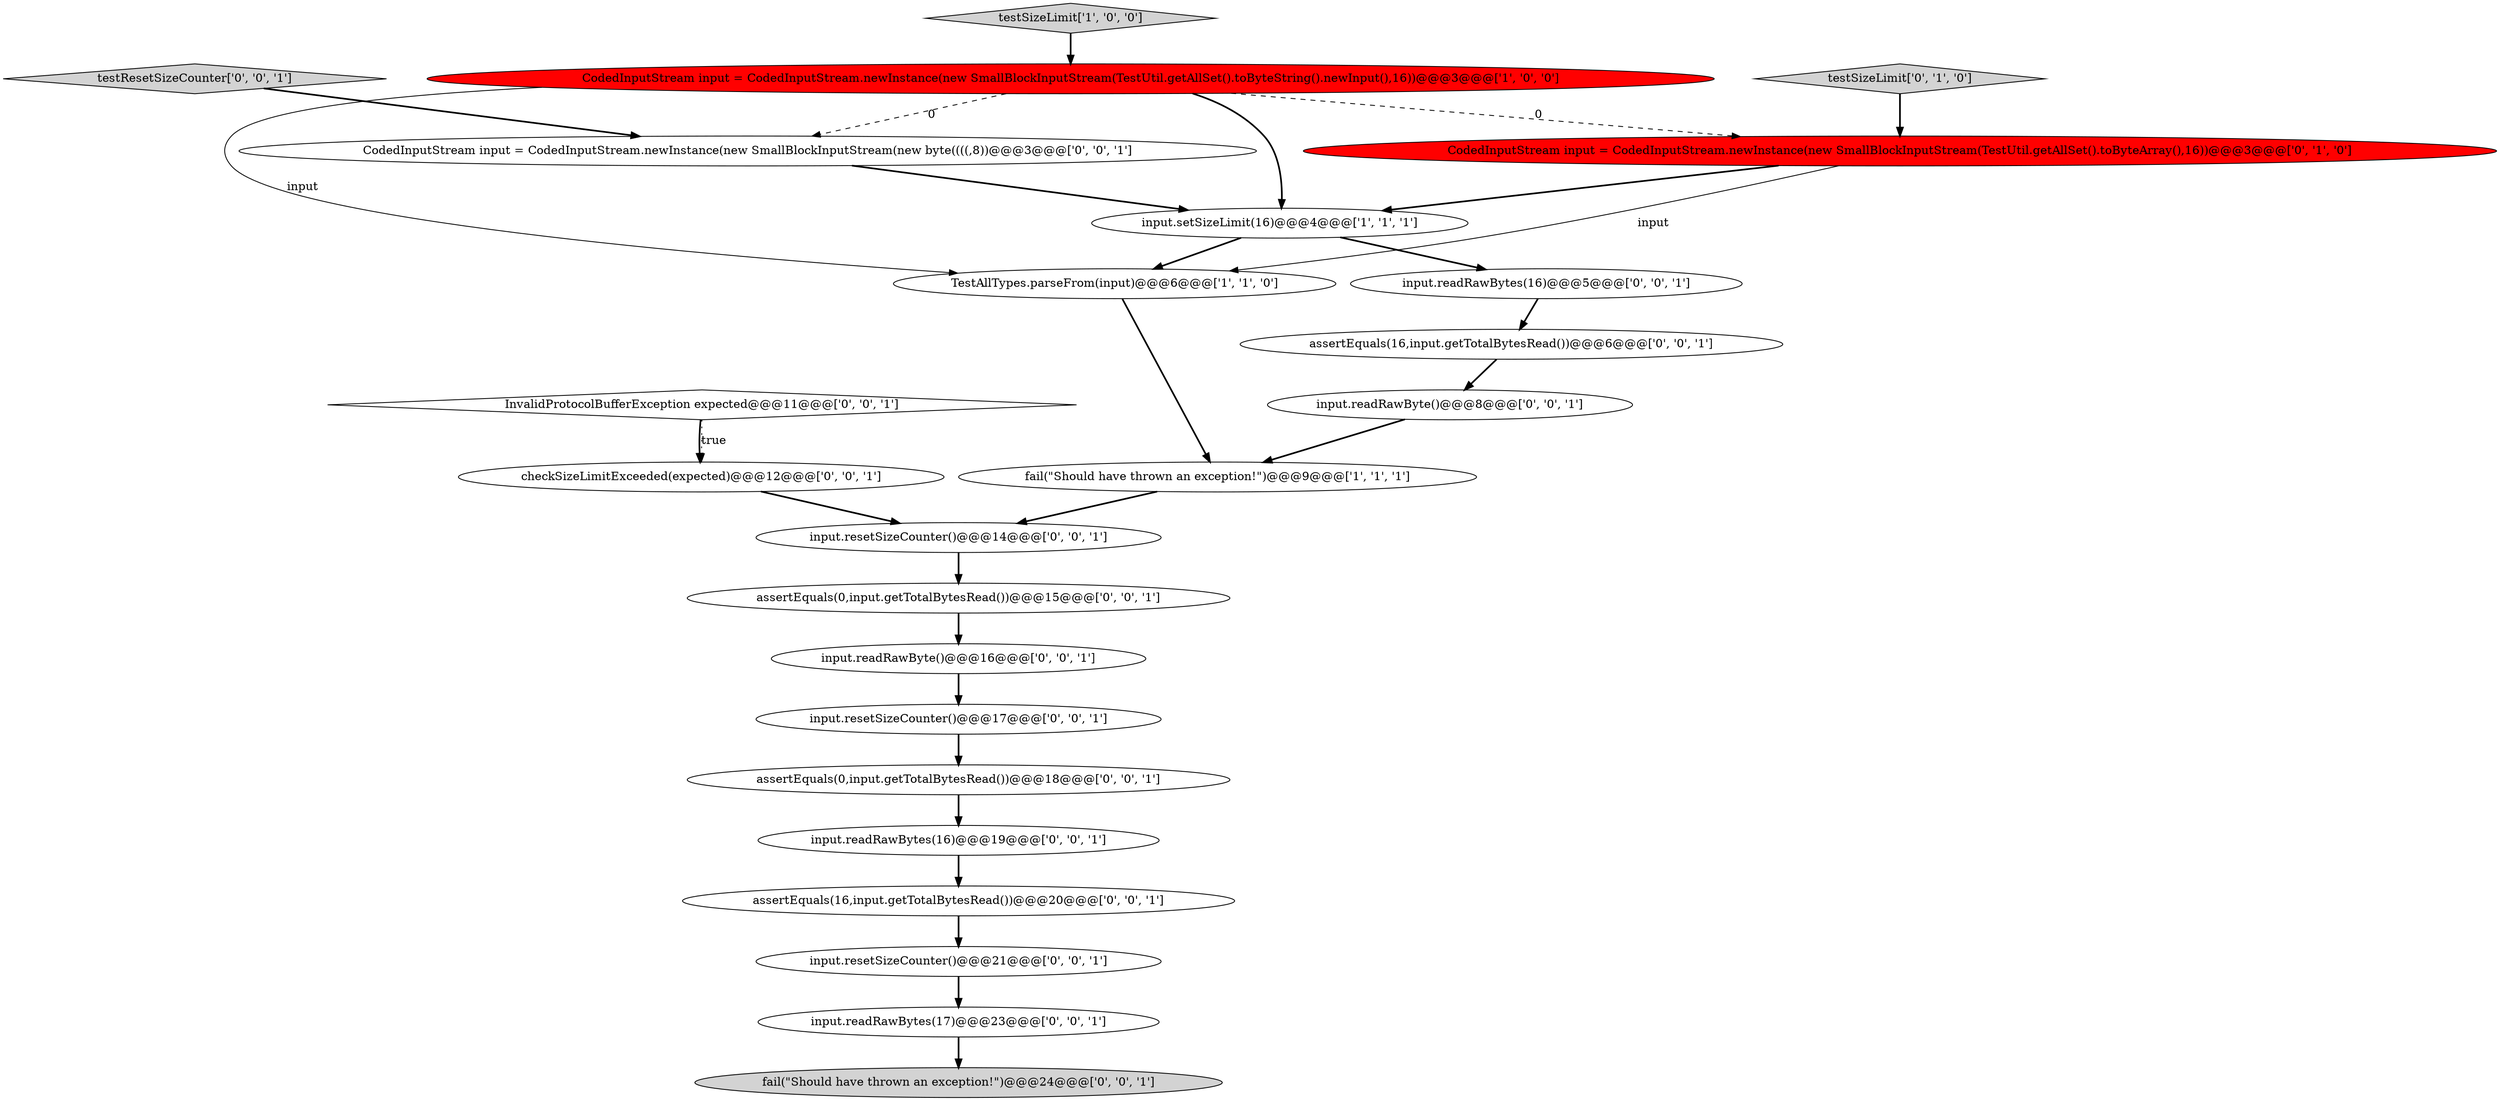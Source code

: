 digraph {
14 [style = filled, label = "assertEquals(16,input.getTotalBytesRead())@@@6@@@['0', '0', '1']", fillcolor = white, shape = ellipse image = "AAA0AAABBB3BBB"];
10 [style = filled, label = "input.readRawBytes(17)@@@23@@@['0', '0', '1']", fillcolor = white, shape = ellipse image = "AAA0AAABBB3BBB"];
4 [style = filled, label = "CodedInputStream input = CodedInputStream.newInstance(new SmallBlockInputStream(TestUtil.getAllSet().toByteString().newInput(),16))@@@3@@@['1', '0', '0']", fillcolor = red, shape = ellipse image = "AAA1AAABBB1BBB"];
16 [style = filled, label = "assertEquals(0,input.getTotalBytesRead())@@@18@@@['0', '0', '1']", fillcolor = white, shape = ellipse image = "AAA0AAABBB3BBB"];
1 [style = filled, label = "testSizeLimit['1', '0', '0']", fillcolor = lightgray, shape = diamond image = "AAA0AAABBB1BBB"];
23 [style = filled, label = "input.resetSizeCounter()@@@14@@@['0', '0', '1']", fillcolor = white, shape = ellipse image = "AAA0AAABBB3BBB"];
21 [style = filled, label = "input.readRawByte()@@@16@@@['0', '0', '1']", fillcolor = white, shape = ellipse image = "AAA0AAABBB3BBB"];
6 [style = filled, label = "testSizeLimit['0', '1', '0']", fillcolor = lightgray, shape = diamond image = "AAA0AAABBB2BBB"];
3 [style = filled, label = "input.setSizeLimit(16)@@@4@@@['1', '1', '1']", fillcolor = white, shape = ellipse image = "AAA0AAABBB1BBB"];
18 [style = filled, label = "input.readRawBytes(16)@@@19@@@['0', '0', '1']", fillcolor = white, shape = ellipse image = "AAA0AAABBB3BBB"];
8 [style = filled, label = "testResetSizeCounter['0', '0', '1']", fillcolor = lightgray, shape = diamond image = "AAA0AAABBB3BBB"];
9 [style = filled, label = "input.readRawByte()@@@8@@@['0', '0', '1']", fillcolor = white, shape = ellipse image = "AAA0AAABBB3BBB"];
12 [style = filled, label = "checkSizeLimitExceeded(expected)@@@12@@@['0', '0', '1']", fillcolor = white, shape = ellipse image = "AAA0AAABBB3BBB"];
19 [style = filled, label = "InvalidProtocolBufferException expected@@@11@@@['0', '0', '1']", fillcolor = white, shape = diamond image = "AAA0AAABBB3BBB"];
15 [style = filled, label = "input.resetSizeCounter()@@@17@@@['0', '0', '1']", fillcolor = white, shape = ellipse image = "AAA0AAABBB3BBB"];
11 [style = filled, label = "input.readRawBytes(16)@@@5@@@['0', '0', '1']", fillcolor = white, shape = ellipse image = "AAA0AAABBB3BBB"];
17 [style = filled, label = "assertEquals(0,input.getTotalBytesRead())@@@15@@@['0', '0', '1']", fillcolor = white, shape = ellipse image = "AAA0AAABBB3BBB"];
13 [style = filled, label = "fail(\"Should have thrown an exception!\")@@@24@@@['0', '0', '1']", fillcolor = lightgray, shape = ellipse image = "AAA0AAABBB3BBB"];
7 [style = filled, label = "input.resetSizeCounter()@@@21@@@['0', '0', '1']", fillcolor = white, shape = ellipse image = "AAA0AAABBB3BBB"];
22 [style = filled, label = "CodedInputStream input = CodedInputStream.newInstance(new SmallBlockInputStream(new byte((((,8))@@@3@@@['0', '0', '1']", fillcolor = white, shape = ellipse image = "AAA0AAABBB3BBB"];
20 [style = filled, label = "assertEquals(16,input.getTotalBytesRead())@@@20@@@['0', '0', '1']", fillcolor = white, shape = ellipse image = "AAA0AAABBB3BBB"];
0 [style = filled, label = "TestAllTypes.parseFrom(input)@@@6@@@['1', '1', '0']", fillcolor = white, shape = ellipse image = "AAA0AAABBB1BBB"];
2 [style = filled, label = "fail(\"Should have thrown an exception!\")@@@9@@@['1', '1', '1']", fillcolor = white, shape = ellipse image = "AAA0AAABBB1BBB"];
5 [style = filled, label = "CodedInputStream input = CodedInputStream.newInstance(new SmallBlockInputStream(TestUtil.getAllSet().toByteArray(),16))@@@3@@@['0', '1', '0']", fillcolor = red, shape = ellipse image = "AAA1AAABBB2BBB"];
5->3 [style = bold, label=""];
4->3 [style = bold, label=""];
1->4 [style = bold, label=""];
16->18 [style = bold, label=""];
5->0 [style = solid, label="input"];
19->12 [style = bold, label=""];
11->14 [style = bold, label=""];
9->2 [style = bold, label=""];
7->10 [style = bold, label=""];
21->15 [style = bold, label=""];
0->2 [style = bold, label=""];
3->11 [style = bold, label=""];
19->12 [style = dotted, label="true"];
4->22 [style = dashed, label="0"];
4->0 [style = solid, label="input"];
15->16 [style = bold, label=""];
3->0 [style = bold, label=""];
8->22 [style = bold, label=""];
22->3 [style = bold, label=""];
2->23 [style = bold, label=""];
6->5 [style = bold, label=""];
18->20 [style = bold, label=""];
10->13 [style = bold, label=""];
4->5 [style = dashed, label="0"];
23->17 [style = bold, label=""];
14->9 [style = bold, label=""];
12->23 [style = bold, label=""];
20->7 [style = bold, label=""];
17->21 [style = bold, label=""];
}
